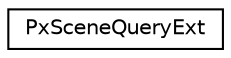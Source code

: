 digraph "Graphical Class Hierarchy"
{
  edge [fontname="Helvetica",fontsize="10",labelfontname="Helvetica",labelfontsize="10"];
  node [fontname="Helvetica",fontsize="10",shape=record];
  rankdir="LR";
  Node0 [label="PxSceneQueryExt",height=0.2,width=0.4,color="black", fillcolor="white", style="filled",URL="$classPxSceneQueryExt.html",tooltip="utility functions for use with PxScene, related to scene queries. "];
}
